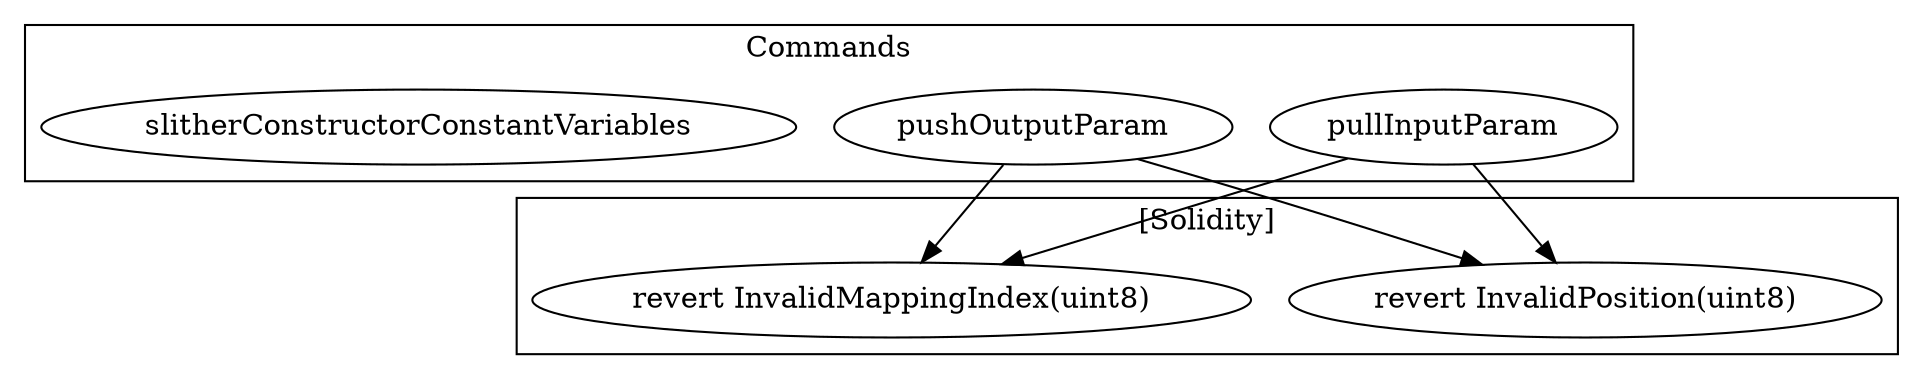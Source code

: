 strict digraph {
subgraph cluster_31383_Commands {
label = "Commands"
"31383_pullInputParam" [label="pullInputParam"]
"31383_pushOutputParam" [label="pushOutputParam"]
"31383_slitherConstructorConstantVariables" [label="slitherConstructorConstantVariables"]
}subgraph cluster_solidity {
label = "[Solidity]"
"revert InvalidPosition(uint8)" 
"revert InvalidMappingIndex(uint8)" 
"31383_pushOutputParam" -> "revert InvalidMappingIndex(uint8)"
"31383_pushOutputParam" -> "revert InvalidPosition(uint8)"
"31383_pullInputParam" -> "revert InvalidPosition(uint8)"
"31383_pullInputParam" -> "revert InvalidMappingIndex(uint8)"
}
}